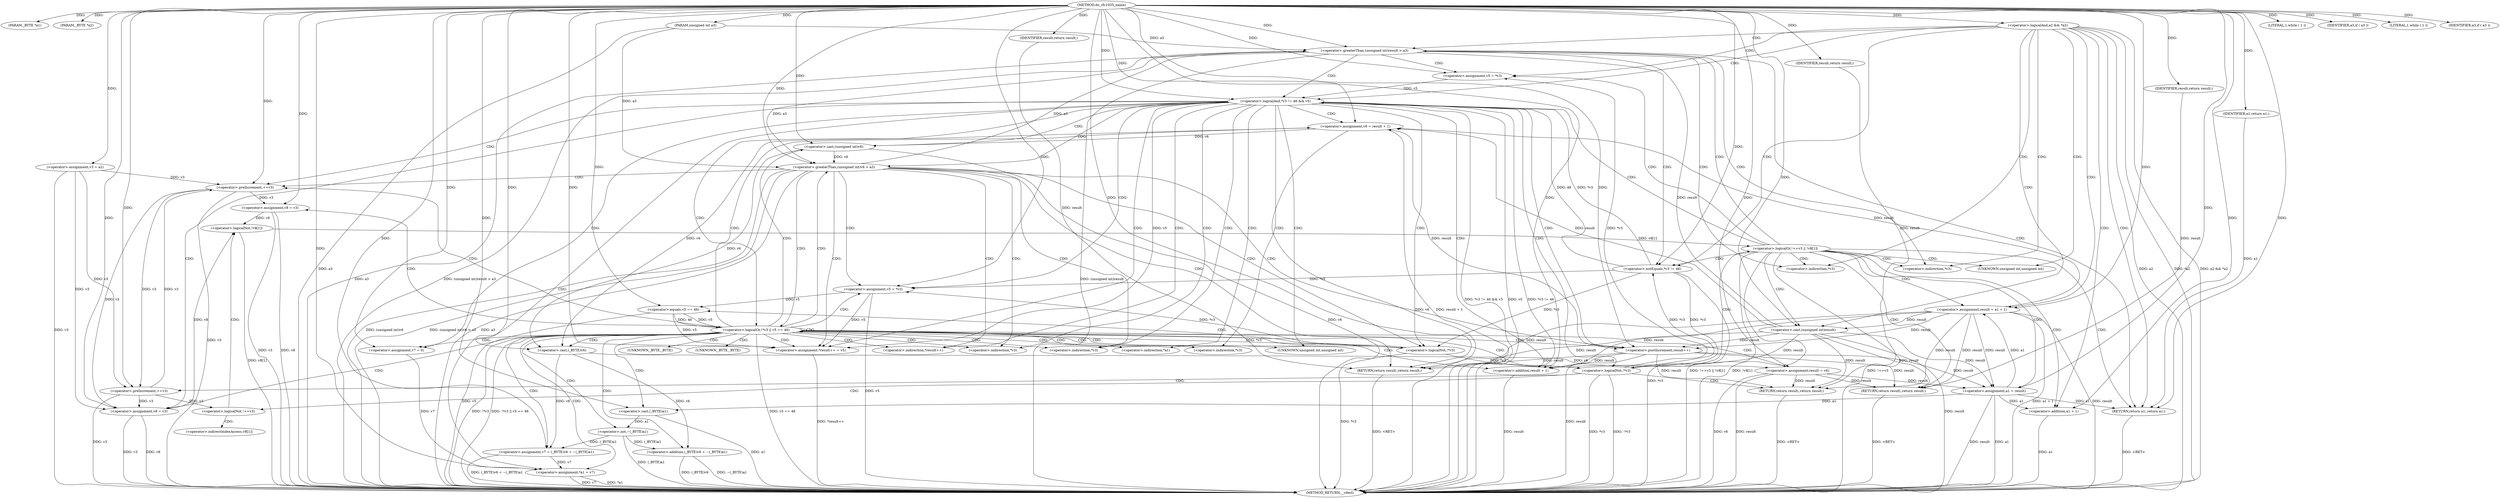 digraph do_rfc1035_name {  
"1000107" [label = "(METHOD,do_rfc1035_name)" ]
"1000246" [label = "(METHOD_RETURN,__cdecl)" ]
"1000108" [label = "(PARAM,_BYTE *a1)" ]
"1000109" [label = "(PARAM,_BYTE *a2)" ]
"1000110" [label = "(PARAM,unsigned int a3)" ]
"1000118" [label = "(<operator>.assignment,v3 = a2)" ]
"1000122" [label = "(<operator>.logicalAnd,a2 && *a2)" ]
"1000128" [label = "(LITERAL,1,while ( 1 ))" ]
"1000130" [label = "(<operator>.assignment,result = a1 + 1)" ]
"1000132" [label = "(<operator>.addition,a1 + 1)" ]
"1000136" [label = "(IDENTIFIER,a3,if ( a3 ))" ]
"1000139" [label = "(<operator>.greaterThan,(unsigned int)result > a3)" ]
"1000140" [label = "(<operator>.cast,(unsigned int)result)" ]
"1000145" [label = "(<operator>.assignment,v5 = *v3)" ]
"1000150" [label = "(<operator>.logicalAnd,*v3 != 46 && v5)" ]
"1000151" [label = "(<operator>.notEquals,*v3 != 46)" ]
"1000158" [label = "(LITERAL,1,while ( 1 ))" ]
"1000160" [label = "(<operator>.assignment,v6 = result + 1)" ]
"1000162" [label = "(<operator>.addition,result + 1)" ]
"1000166" [label = "(IDENTIFIER,a3,if ( a3 ))" ]
"1000169" [label = "(<operator>.greaterThan,(unsigned int)v6 > a3)" ]
"1000170" [label = "(<operator>.cast,(unsigned int)v6)" ]
"1000174" [label = "(RETURN,return result;,return result;)" ]
"1000175" [label = "(IDENTIFIER,result,return result;)" ]
"1000176" [label = "(<operator>.preIncrement,++v3)" ]
"1000178" [label = "(<operator>.assignment,*result++ = v5)" ]
"1000180" [label = "(<operator>.postIncrement,result++)" ]
"1000183" [label = "(<operator>.assignment,v5 = *v3)" ]
"1000188" [label = "(<operator>.logicalOr,!*v3 || v5 == 46)" ]
"1000189" [label = "(<operator>.logicalNot,!*v3)" ]
"1000192" [label = "(<operator>.equals,v5 == 46)" ]
"1000196" [label = "(<operator>.assignment,v7 = (_BYTE)v6 + ~(_BYTE)a1)" ]
"1000198" [label = "(<operator>.addition,(_BYTE)v6 + ~(_BYTE)a1)" ]
"1000199" [label = "(<operator>.cast,(_BYTE)v6)" ]
"1000202" [label = "(<operator>.not,~(_BYTE)a1)" ]
"1000203" [label = "(<operator>.cast,(_BYTE)a1)" ]
"1000206" [label = "(<operator>.assignment,result = v6)" ]
"1000209" [label = "(<operator>.assignment,v8 = v3)" ]
"1000213" [label = "(<operator>.assignment,v8 = v3)" ]
"1000216" [label = "(<operator>.assignment,v7 = 0)" ]
"1000220" [label = "(<operator>.assignment,*a1 = v7)" ]
"1000225" [label = "(<operator>.logicalNot,!*v3)" ]
"1000228" [label = "(RETURN,return result;,return result;)" ]
"1000229" [label = "(IDENTIFIER,result,return result;)" ]
"1000231" [label = "(<operator>.logicalOr,!++v3 || !v8[1])" ]
"1000232" [label = "(<operator>.logicalNot,!++v3)" ]
"1000233" [label = "(<operator>.preIncrement,++v3)" ]
"1000235" [label = "(<operator>.logicalNot,!v8[1])" ]
"1000239" [label = "(RETURN,return result;,return result;)" ]
"1000240" [label = "(IDENTIFIER,result,return result;)" ]
"1000241" [label = "(<operator>.assignment,a1 = result)" ]
"1000244" [label = "(RETURN,return a1;,return a1;)" ]
"1000245" [label = "(IDENTIFIER,a1,return a1;)" ]
"1000141" [label = "(UNKNOWN,unsigned int,unsigned int)" ]
"1000147" [label = "(<operator>.indirection,*v3)" ]
"1000152" [label = "(<operator>.indirection,*v3)" ]
"1000171" [label = "(UNKNOWN,unsigned int,unsigned int)" ]
"1000179" [label = "(<operator>.indirection,*result++)" ]
"1000185" [label = "(<operator>.indirection,*v3)" ]
"1000190" [label = "(<operator>.indirection,*v3)" ]
"1000200" [label = "(UNKNOWN,_BYTE,_BYTE)" ]
"1000204" [label = "(UNKNOWN,_BYTE,_BYTE)" ]
"1000221" [label = "(<operator>.indirection,*a1)" ]
"1000226" [label = "(<operator>.indirection,*v3)" ]
"1000236" [label = "(<operator>.indirectIndexAccess,v8[1])" ]
  "1000174" -> "1000246"  [ label = "DDG: <RET>"] 
  "1000244" -> "1000246"  [ label = "DDG: <RET>"] 
  "1000239" -> "1000246"  [ label = "DDG: <RET>"] 
  "1000180" -> "1000246"  [ label = "DDG: result"] 
  "1000203" -> "1000246"  [ label = "DDG: a1"] 
  "1000188" -> "1000246"  [ label = "DDG: v5 == 46"] 
  "1000122" -> "1000246"  [ label = "DDG: a2"] 
  "1000241" -> "1000246"  [ label = "DDG: result"] 
  "1000160" -> "1000246"  [ label = "DDG: v6"] 
  "1000139" -> "1000246"  [ label = "DDG: a3"] 
  "1000198" -> "1000246"  [ label = "DDG: (_BYTE)v6"] 
  "1000162" -> "1000246"  [ label = "DDG: result"] 
  "1000202" -> "1000246"  [ label = "DDG: (_BYTE)a1"] 
  "1000139" -> "1000246"  [ label = "DDG: (unsigned int)result > a3"] 
  "1000220" -> "1000246"  [ label = "DDG: v7"] 
  "1000188" -> "1000246"  [ label = "DDG: !*v3"] 
  "1000122" -> "1000246"  [ label = "DDG: *a2"] 
  "1000122" -> "1000246"  [ label = "DDG: a2 && *a2"] 
  "1000140" -> "1000246"  [ label = "DDG: result"] 
  "1000183" -> "1000246"  [ label = "DDG: v5"] 
  "1000209" -> "1000246"  [ label = "DDG: v3"] 
  "1000220" -> "1000246"  [ label = "DDG: *a1"] 
  "1000151" -> "1000246"  [ label = "DDG: *v3"] 
  "1000233" -> "1000246"  [ label = "DDG: v3"] 
  "1000213" -> "1000246"  [ label = "DDG: v8"] 
  "1000118" -> "1000246"  [ label = "DDG: v3"] 
  "1000225" -> "1000246"  [ label = "DDG: *v3"] 
  "1000110" -> "1000246"  [ label = "DDG: a3"] 
  "1000132" -> "1000246"  [ label = "DDG: a1"] 
  "1000150" -> "1000246"  [ label = "DDG: *v3 != 46 && v5"] 
  "1000235" -> "1000246"  [ label = "DDG: v8[1]"] 
  "1000150" -> "1000246"  [ label = "DDG: v5"] 
  "1000189" -> "1000246"  [ label = "DDG: *v3"] 
  "1000213" -> "1000246"  [ label = "DDG: v3"] 
  "1000231" -> "1000246"  [ label = "DDG: !++v3"] 
  "1000206" -> "1000246"  [ label = "DDG: result"] 
  "1000192" -> "1000246"  [ label = "DDG: v5"] 
  "1000130" -> "1000246"  [ label = "DDG: result"] 
  "1000225" -> "1000246"  [ label = "DDG: !*v3"] 
  "1000169" -> "1000246"  [ label = "DDG: (unsigned int)v6"] 
  "1000231" -> "1000246"  [ label = "DDG: !++v3 || !v8[1]"] 
  "1000196" -> "1000246"  [ label = "DDG: (_BYTE)v6 + ~(_BYTE)a1"] 
  "1000188" -> "1000246"  [ label = "DDG: !*v3 || v5 == 46"] 
  "1000206" -> "1000246"  [ label = "DDG: v6"] 
  "1000176" -> "1000246"  [ label = "DDG: v3"] 
  "1000241" -> "1000246"  [ label = "DDG: a1"] 
  "1000178" -> "1000246"  [ label = "DDG: *result++"] 
  "1000169" -> "1000246"  [ label = "DDG: (unsigned int)v6 > a3"] 
  "1000139" -> "1000246"  [ label = "DDG: (unsigned int)result"] 
  "1000169" -> "1000246"  [ label = "DDG: a3"] 
  "1000209" -> "1000246"  [ label = "DDG: v8"] 
  "1000170" -> "1000246"  [ label = "DDG: v6"] 
  "1000198" -> "1000246"  [ label = "DDG: ~(_BYTE)a1"] 
  "1000231" -> "1000246"  [ label = "DDG: !v8[1]"] 
  "1000160" -> "1000246"  [ label = "DDG: result + 1"] 
  "1000150" -> "1000246"  [ label = "DDG: *v3 != 46"] 
  "1000130" -> "1000246"  [ label = "DDG: a1 + 1"] 
  "1000228" -> "1000246"  [ label = "DDG: <RET>"] 
  "1000107" -> "1000108"  [ label = "DDG: "] 
  "1000107" -> "1000109"  [ label = "DDG: "] 
  "1000107" -> "1000110"  [ label = "DDG: "] 
  "1000107" -> "1000118"  [ label = "DDG: "] 
  "1000107" -> "1000122"  [ label = "DDG: "] 
  "1000107" -> "1000128"  [ label = "DDG: "] 
  "1000241" -> "1000130"  [ label = "DDG: a1"] 
  "1000107" -> "1000130"  [ label = "DDG: "] 
  "1000241" -> "1000132"  [ label = "DDG: a1"] 
  "1000107" -> "1000132"  [ label = "DDG: "] 
  "1000107" -> "1000136"  [ label = "DDG: "] 
  "1000140" -> "1000139"  [ label = "DDG: result"] 
  "1000130" -> "1000140"  [ label = "DDG: result"] 
  "1000107" -> "1000140"  [ label = "DDG: "] 
  "1000169" -> "1000139"  [ label = "DDG: a3"] 
  "1000110" -> "1000139"  [ label = "DDG: a3"] 
  "1000107" -> "1000139"  [ label = "DDG: "] 
  "1000225" -> "1000145"  [ label = "DDG: *v3"] 
  "1000107" -> "1000145"  [ label = "DDG: "] 
  "1000151" -> "1000150"  [ label = "DDG: *v3"] 
  "1000151" -> "1000150"  [ label = "DDG: 46"] 
  "1000225" -> "1000151"  [ label = "DDG: *v3"] 
  "1000107" -> "1000151"  [ label = "DDG: "] 
  "1000145" -> "1000150"  [ label = "DDG: v5"] 
  "1000107" -> "1000150"  [ label = "DDG: "] 
  "1000107" -> "1000158"  [ label = "DDG: "] 
  "1000180" -> "1000160"  [ label = "DDG: result"] 
  "1000140" -> "1000160"  [ label = "DDG: result"] 
  "1000130" -> "1000160"  [ label = "DDG: result"] 
  "1000107" -> "1000160"  [ label = "DDG: "] 
  "1000180" -> "1000162"  [ label = "DDG: result"] 
  "1000140" -> "1000162"  [ label = "DDG: result"] 
  "1000130" -> "1000162"  [ label = "DDG: result"] 
  "1000107" -> "1000162"  [ label = "DDG: "] 
  "1000107" -> "1000166"  [ label = "DDG: "] 
  "1000170" -> "1000169"  [ label = "DDG: v6"] 
  "1000160" -> "1000170"  [ label = "DDG: v6"] 
  "1000107" -> "1000170"  [ label = "DDG: "] 
  "1000139" -> "1000169"  [ label = "DDG: a3"] 
  "1000110" -> "1000169"  [ label = "DDG: a3"] 
  "1000107" -> "1000169"  [ label = "DDG: "] 
  "1000175" -> "1000174"  [ label = "DDG: result"] 
  "1000180" -> "1000174"  [ label = "DDG: result"] 
  "1000140" -> "1000174"  [ label = "DDG: result"] 
  "1000130" -> "1000174"  [ label = "DDG: result"] 
  "1000107" -> "1000174"  [ label = "DDG: "] 
  "1000107" -> "1000175"  [ label = "DDG: "] 
  "1000233" -> "1000176"  [ label = "DDG: v3"] 
  "1000118" -> "1000176"  [ label = "DDG: v3"] 
  "1000107" -> "1000176"  [ label = "DDG: "] 
  "1000183" -> "1000178"  [ label = "DDG: v5"] 
  "1000150" -> "1000178"  [ label = "DDG: v5"] 
  "1000192" -> "1000178"  [ label = "DDG: v5"] 
  "1000107" -> "1000178"  [ label = "DDG: "] 
  "1000107" -> "1000180"  [ label = "DDG: "] 
  "1000140" -> "1000180"  [ label = "DDG: result"] 
  "1000130" -> "1000180"  [ label = "DDG: result"] 
  "1000151" -> "1000183"  [ label = "DDG: *v3"] 
  "1000189" -> "1000183"  [ label = "DDG: *v3"] 
  "1000107" -> "1000183"  [ label = "DDG: "] 
  "1000189" -> "1000188"  [ label = "DDG: *v3"] 
  "1000151" -> "1000189"  [ label = "DDG: *v3"] 
  "1000192" -> "1000188"  [ label = "DDG: v5"] 
  "1000192" -> "1000188"  [ label = "DDG: 46"] 
  "1000183" -> "1000192"  [ label = "DDG: v5"] 
  "1000107" -> "1000192"  [ label = "DDG: "] 
  "1000199" -> "1000196"  [ label = "DDG: v6"] 
  "1000202" -> "1000196"  [ label = "DDG: (_BYTE)a1"] 
  "1000107" -> "1000196"  [ label = "DDG: "] 
  "1000199" -> "1000198"  [ label = "DDG: v6"] 
  "1000160" -> "1000199"  [ label = "DDG: v6"] 
  "1000170" -> "1000199"  [ label = "DDG: v6"] 
  "1000107" -> "1000199"  [ label = "DDG: "] 
  "1000202" -> "1000198"  [ label = "DDG: (_BYTE)a1"] 
  "1000203" -> "1000202"  [ label = "DDG: a1"] 
  "1000107" -> "1000203"  [ label = "DDG: "] 
  "1000241" -> "1000203"  [ label = "DDG: a1"] 
  "1000199" -> "1000206"  [ label = "DDG: v6"] 
  "1000107" -> "1000206"  [ label = "DDG: "] 
  "1000176" -> "1000209"  [ label = "DDG: v3"] 
  "1000107" -> "1000209"  [ label = "DDG: "] 
  "1000233" -> "1000213"  [ label = "DDG: v3"] 
  "1000118" -> "1000213"  [ label = "DDG: v3"] 
  "1000176" -> "1000213"  [ label = "DDG: v3"] 
  "1000107" -> "1000213"  [ label = "DDG: "] 
  "1000107" -> "1000216"  [ label = "DDG: "] 
  "1000216" -> "1000220"  [ label = "DDG: v7"] 
  "1000196" -> "1000220"  [ label = "DDG: v7"] 
  "1000107" -> "1000220"  [ label = "DDG: "] 
  "1000151" -> "1000225"  [ label = "DDG: *v3"] 
  "1000189" -> "1000225"  [ label = "DDG: *v3"] 
  "1000229" -> "1000228"  [ label = "DDG: result"] 
  "1000180" -> "1000228"  [ label = "DDG: result"] 
  "1000140" -> "1000228"  [ label = "DDG: result"] 
  "1000206" -> "1000228"  [ label = "DDG: result"] 
  "1000130" -> "1000228"  [ label = "DDG: result"] 
  "1000107" -> "1000229"  [ label = "DDG: "] 
  "1000233" -> "1000232"  [ label = "DDG: v3"] 
  "1000107" -> "1000233"  [ label = "DDG: "] 
  "1000176" -> "1000233"  [ label = "DDG: v3"] 
  "1000118" -> "1000233"  [ label = "DDG: v3"] 
  "1000235" -> "1000231"  [ label = "DDG: v8[1]"] 
  "1000213" -> "1000235"  [ label = "DDG: v8"] 
  "1000209" -> "1000235"  [ label = "DDG: v8"] 
  "1000240" -> "1000239"  [ label = "DDG: result"] 
  "1000180" -> "1000239"  [ label = "DDG: result"] 
  "1000140" -> "1000239"  [ label = "DDG: result"] 
  "1000206" -> "1000239"  [ label = "DDG: result"] 
  "1000130" -> "1000239"  [ label = "DDG: result"] 
  "1000107" -> "1000240"  [ label = "DDG: "] 
  "1000180" -> "1000241"  [ label = "DDG: result"] 
  "1000140" -> "1000241"  [ label = "DDG: result"] 
  "1000206" -> "1000241"  [ label = "DDG: result"] 
  "1000130" -> "1000241"  [ label = "DDG: result"] 
  "1000107" -> "1000241"  [ label = "DDG: "] 
  "1000245" -> "1000244"  [ label = "DDG: a1"] 
  "1000241" -> "1000244"  [ label = "DDG: a1"] 
  "1000107" -> "1000244"  [ label = "DDG: "] 
  "1000107" -> "1000245"  [ label = "DDG: "] 
  "1000122" -> "1000244"  [ label = "CDG: "] 
  "1000122" -> "1000132"  [ label = "CDG: "] 
  "1000122" -> "1000130"  [ label = "CDG: "] 
  "1000122" -> "1000141"  [ label = "CDG: "] 
  "1000122" -> "1000140"  [ label = "CDG: "] 
  "1000122" -> "1000139"  [ label = "CDG: "] 
  "1000122" -> "1000152"  [ label = "CDG: "] 
  "1000122" -> "1000151"  [ label = "CDG: "] 
  "1000122" -> "1000150"  [ label = "CDG: "] 
  "1000122" -> "1000147"  [ label = "CDG: "] 
  "1000122" -> "1000145"  [ label = "CDG: "] 
  "1000139" -> "1000244"  [ label = "CDG: "] 
  "1000139" -> "1000152"  [ label = "CDG: "] 
  "1000139" -> "1000151"  [ label = "CDG: "] 
  "1000139" -> "1000150"  [ label = "CDG: "] 
  "1000139" -> "1000147"  [ label = "CDG: "] 
  "1000139" -> "1000145"  [ label = "CDG: "] 
  "1000150" -> "1000221"  [ label = "CDG: "] 
  "1000150" -> "1000220"  [ label = "CDG: "] 
  "1000150" -> "1000216"  [ label = "CDG: "] 
  "1000150" -> "1000213"  [ label = "CDG: "] 
  "1000150" -> "1000226"  [ label = "CDG: "] 
  "1000150" -> "1000225"  [ label = "CDG: "] 
  "1000150" -> "1000162"  [ label = "CDG: "] 
  "1000150" -> "1000160"  [ label = "CDG: "] 
  "1000150" -> "1000176"  [ label = "CDG: "] 
  "1000150" -> "1000171"  [ label = "CDG: "] 
  "1000150" -> "1000170"  [ label = "CDG: "] 
  "1000150" -> "1000169"  [ label = "CDG: "] 
  "1000150" -> "1000190"  [ label = "CDG: "] 
  "1000150" -> "1000189"  [ label = "CDG: "] 
  "1000150" -> "1000188"  [ label = "CDG: "] 
  "1000150" -> "1000185"  [ label = "CDG: "] 
  "1000150" -> "1000183"  [ label = "CDG: "] 
  "1000150" -> "1000180"  [ label = "CDG: "] 
  "1000150" -> "1000179"  [ label = "CDG: "] 
  "1000150" -> "1000178"  [ label = "CDG: "] 
  "1000169" -> "1000176"  [ label = "CDG: "] 
  "1000169" -> "1000174"  [ label = "CDG: "] 
  "1000169" -> "1000190"  [ label = "CDG: "] 
  "1000169" -> "1000189"  [ label = "CDG: "] 
  "1000169" -> "1000188"  [ label = "CDG: "] 
  "1000169" -> "1000185"  [ label = "CDG: "] 
  "1000169" -> "1000183"  [ label = "CDG: "] 
  "1000169" -> "1000180"  [ label = "CDG: "] 
  "1000169" -> "1000179"  [ label = "CDG: "] 
  "1000169" -> "1000178"  [ label = "CDG: "] 
  "1000188" -> "1000206"  [ label = "CDG: "] 
  "1000188" -> "1000204"  [ label = "CDG: "] 
  "1000188" -> "1000203"  [ label = "CDG: "] 
  "1000188" -> "1000202"  [ label = "CDG: "] 
  "1000188" -> "1000200"  [ label = "CDG: "] 
  "1000188" -> "1000199"  [ label = "CDG: "] 
  "1000188" -> "1000198"  [ label = "CDG: "] 
  "1000188" -> "1000196"  [ label = "CDG: "] 
  "1000188" -> "1000221"  [ label = "CDG: "] 
  "1000188" -> "1000220"  [ label = "CDG: "] 
  "1000188" -> "1000209"  [ label = "CDG: "] 
  "1000188" -> "1000226"  [ label = "CDG: "] 
  "1000188" -> "1000225"  [ label = "CDG: "] 
  "1000188" -> "1000162"  [ label = "CDG: "] 
  "1000188" -> "1000216"  [ label = "CDG: "] 
  "1000188" -> "1000213"  [ label = "CDG: "] 
  "1000188" -> "1000160"  [ label = "CDG: "] 
  "1000188" -> "1000176"  [ label = "CDG: "] 
  "1000188" -> "1000171"  [ label = "CDG: "] 
  "1000188" -> "1000170"  [ label = "CDG: "] 
  "1000188" -> "1000169"  [ label = "CDG: "] 
  "1000188" -> "1000190"  [ label = "CDG: "] 
  "1000188" -> "1000189"  [ label = "CDG: "] 
  "1000188" -> "1000188"  [ label = "CDG: "] 
  "1000188" -> "1000185"  [ label = "CDG: "] 
  "1000188" -> "1000183"  [ label = "CDG: "] 
  "1000188" -> "1000180"  [ label = "CDG: "] 
  "1000188" -> "1000179"  [ label = "CDG: "] 
  "1000188" -> "1000178"  [ label = "CDG: "] 
  "1000189" -> "1000192"  [ label = "CDG: "] 
  "1000225" -> "1000233"  [ label = "CDG: "] 
  "1000225" -> "1000232"  [ label = "CDG: "] 
  "1000225" -> "1000231"  [ label = "CDG: "] 
  "1000225" -> "1000228"  [ label = "CDG: "] 
  "1000231" -> "1000239"  [ label = "CDG: "] 
  "1000231" -> "1000241"  [ label = "CDG: "] 
  "1000231" -> "1000244"  [ label = "CDG: "] 
  "1000231" -> "1000132"  [ label = "CDG: "] 
  "1000231" -> "1000130"  [ label = "CDG: "] 
  "1000231" -> "1000141"  [ label = "CDG: "] 
  "1000231" -> "1000140"  [ label = "CDG: "] 
  "1000231" -> "1000139"  [ label = "CDG: "] 
  "1000231" -> "1000152"  [ label = "CDG: "] 
  "1000231" -> "1000151"  [ label = "CDG: "] 
  "1000231" -> "1000150"  [ label = "CDG: "] 
  "1000231" -> "1000147"  [ label = "CDG: "] 
  "1000231" -> "1000145"  [ label = "CDG: "] 
  "1000232" -> "1000236"  [ label = "CDG: "] 
  "1000232" -> "1000235"  [ label = "CDG: "] 
}
